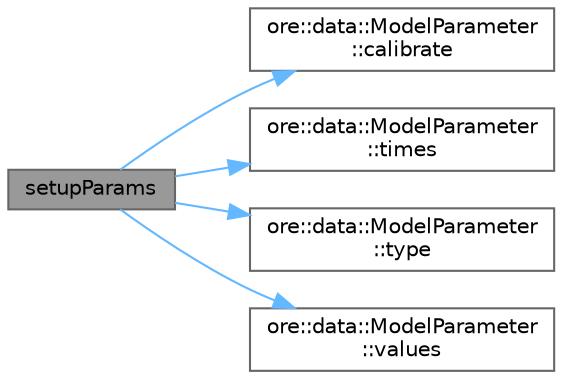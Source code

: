 digraph "setupParams"
{
 // INTERACTIVE_SVG=YES
 // LATEX_PDF_SIZE
  bgcolor="transparent";
  edge [fontname=Helvetica,fontsize=10,labelfontname=Helvetica,labelfontsize=10];
  node [fontname=Helvetica,fontsize=10,shape=box,height=0.2,width=0.4];
  rankdir="LR";
  Node1 [label="setupParams",height=0.2,width=0.4,color="gray40", fillcolor="grey60", style="filled", fontcolor="black",tooltip=" "];
  Node1 -> Node2 [color="steelblue1",style="solid"];
  Node2 [label="ore::data::ModelParameter\l::calibrate",height=0.2,width=0.4,color="grey40", fillcolor="white", style="filled",URL="$classore_1_1data_1_1_model_parameter.html#aacf0933dd9d459ffbedbac265f3269b5",tooltip=" "];
  Node1 -> Node3 [color="steelblue1",style="solid"];
  Node3 [label="ore::data::ModelParameter\l::times",height=0.2,width=0.4,color="grey40", fillcolor="white", style="filled",URL="$classore_1_1data_1_1_model_parameter.html#a23131baceb8e12f265f04d3d772fa628",tooltip=" "];
  Node1 -> Node4 [color="steelblue1",style="solid"];
  Node4 [label="ore::data::ModelParameter\l::type",height=0.2,width=0.4,color="grey40", fillcolor="white", style="filled",URL="$classore_1_1data_1_1_model_parameter.html#a8df044e9f3b4bd3e3e5c855a7f84adbb",tooltip=" "];
  Node1 -> Node5 [color="steelblue1",style="solid"];
  Node5 [label="ore::data::ModelParameter\l::values",height=0.2,width=0.4,color="grey40", fillcolor="white", style="filled",URL="$classore_1_1data_1_1_model_parameter.html#adaf95a566e294a0739abae733b5475ee",tooltip=" "];
}
